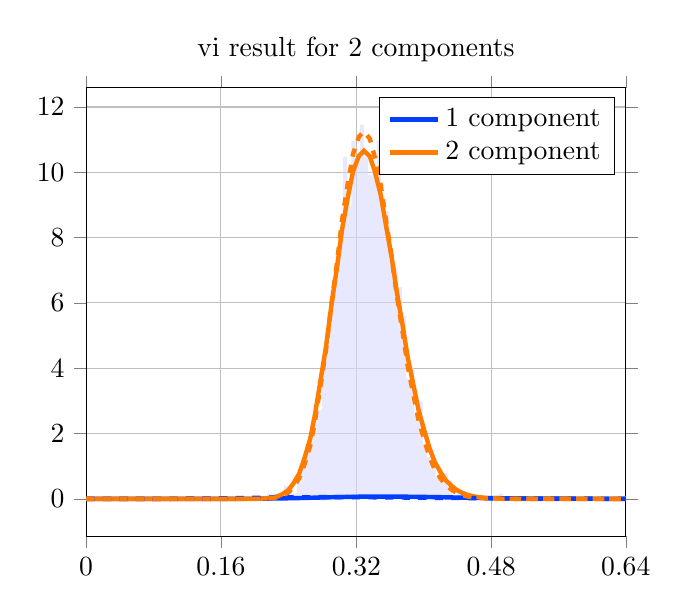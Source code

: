 \begin{tikzpicture}
\begin{axis}[title={vi result for 2 components}, yticklabel style={/pgf/number format/fixed,
            /pgf/number format/precision=3}, grid={major}, yminorgrids={true}, tick align={outside}, xtick={0.0,0.16,0.321,0.481,0.641}, xmin={0.0}, xmax={0.641}, scaled y ticks={false}]
    \addplot[ybar interval, fill={blue!15}, forget plot, opacity={0.6}, draw={none}, bar width={5.0e-6}]
        table[row sep={\\}]
        {
            \\
            0.21  0.08  \\
            0.215  0.16  \\
            0.22  0.16  \\
            0.225  0.16  \\
            0.23  0.0  \\
            0.235  0.4  \\
            0.24  0.24  \\
            0.245  0.16  \\
            0.25  0.48  \\
            0.255  0.96  \\
            0.26  1.68  \\
            0.265  1.76  \\
            0.27  2.32  \\
            0.275  2.72  \\
            0.28  4.0  \\
            0.285  4.72  \\
            0.29  6.4  \\
            0.295  6.72  \\
            0.3  8.24  \\
            0.305  10.48  \\
            0.31  8.96  \\
            0.315  10.96  \\
            0.32  10.32  \\
            0.325  11.44  \\
            0.33  10.48  \\
            0.335  9.92  \\
            0.34  10.16  \\
            0.345  10.96  \\
            0.35  8.8  \\
            0.355  8.8  \\
            0.36  7.44  \\
            0.365  7.04  \\
            0.37  6.48  \\
            0.375  5.6  \\
            0.38  3.68  \\
            0.385  4.0  \\
            0.39  2.56  \\
            0.395  2.96  \\
            0.4  1.68  \\
            0.405  1.28  \\
            0.41  1.04  \\
            0.415  0.64  \\
            0.42  0.56  \\
            0.425  0.8  \\
            0.43  0.56  \\
            0.435  0.08  \\
            0.44  0.32  \\
            0.445  0.16  \\
            0.45  0.0  \\
            0.455  0.0  \\
            0.46  0.0  \\
            0.465  0.08  \\
            0.47  0.0  \\
            0.475  0.0  \\
            0.48  0.08  \\
            0.485  0.0  \\
            0.49  0.16  \\
            0.495  0.0  \\
            0.5  0.0  \\
            0.505  0.0  \\
            0.51  0.0  \\
            0.515  0.0  \\
            0.52  0.08  \\
            0.525  0.0  \\
            0.53  0.0  \\
            0.535  0.0  \\
            0.54  0.0  \\
            0.545  0.0  \\
            0.55  0.0  \\
            0.555  0.0  \\
            0.56  0.0  \\
            0.565  0.0  \\
            0.57  0.0  \\
            0.575  0.0  \\
            0.58  0.0  \\
            0.585  0.0  \\
            0.59  0.0  \\
            0.595  0.0  \\
            0.6  0.0  \\
            0.605  0.0  \\
            0.61  0.0  \\
            0.615  0.0  \\
            0.62  0.0  \\
            0.625  0.0  \\
            0.63  0.0  \\
            0.635  0.0  \\
            0.64  0.08  \\
            0.645  0.0  \\
        }
        ;
    \addplot[style={{ultra thick}}, color={rgb,1:red,0.008;green,0.243;blue,1.0}]
        table[row sep={\\}]
        {
            \\
            0.0  0.0  \\
            0.006  1.195e-29  \\
            0.013  1.934e-23  \\
            0.019  7.057e-20  \\
            0.026  2.123e-17  \\
            0.032  1.627e-15  \\
            0.039  5.253e-14  \\
            0.045  9.336e-13  \\
            0.052  1.072e-11  \\
            0.058  8.816e-11  \\
            0.065  5.573e-10  \\
            0.071  2.847e-9  \\
            0.078  1.22e-8  \\
            0.084  4.511e-8  \\
            0.091  1.471e-7  \\
            0.097  4.303e-7  \\
            0.104  1.145e-6  \\
            0.11  2.807e-6  \\
            0.117  6.39e-6  \\
            0.123  1.363e-5  \\
            0.13  2.74e-5  \\
            0.136  5.224e-5  \\
            0.142  9.494e-5  \\
            0.149  0.0  \\
            0.155  0.0  \\
            0.162  0.0  \\
            0.168  0.001  \\
            0.175  0.001  \\
            0.181  0.002  \\
            0.188  0.002  \\
            0.194  0.003  \\
            0.201  0.004  \\
            0.207  0.005  \\
            0.214  0.007  \\
            0.22  0.009  \\
            0.227  0.011  \\
            0.233  0.014  \\
            0.24  0.017  \\
            0.246  0.02  \\
            0.253  0.024  \\
            0.259  0.028  \\
            0.266  0.032  \\
            0.272  0.036  \\
            0.278  0.04  \\
            0.285  0.044  \\
            0.291  0.048  \\
            0.298  0.052  \\
            0.304  0.056  \\
            0.311  0.059  \\
            0.317  0.062  \\
            0.324  0.065  \\
            0.33  0.067  \\
            0.337  0.068  \\
            0.343  0.069  \\
            0.35  0.07  \\
            0.356  0.07  \\
            0.363  0.069  \\
            0.369  0.069  \\
            0.376  0.067  \\
            0.382  0.065  \\
            0.389  0.063  \\
            0.395  0.061  \\
            0.402  0.058  \\
            0.408  0.056  \\
            0.414  0.053  \\
            0.421  0.05  \\
            0.427  0.047  \\
            0.434  0.043  \\
            0.44  0.04  \\
            0.447  0.037  \\
            0.453  0.034  \\
            0.46  0.031  \\
            0.466  0.029  \\
            0.473  0.026  \\
            0.479  0.024  \\
            0.486  0.021  \\
            0.492  0.019  \\
            0.499  0.017  \\
            0.505  0.015  \\
            0.512  0.013  \\
            0.518  0.012  \\
            0.525  0.011  \\
            0.531  0.009  \\
            0.538  0.008  \\
            0.544  0.007  \\
            0.55  0.006  \\
            0.557  0.005  \\
            0.563  0.005  \\
            0.57  0.004  \\
            0.576  0.003  \\
            0.583  0.003  \\
            0.589  0.003  \\
            0.596  0.002  \\
            0.602  0.002  \\
            0.609  0.002  \\
            0.615  0.001  \\
            0.622  0.001  \\
            0.628  0.001  \\
            0.635  0.001  \\
            0.641  0.001  \\
        }
        ;
    \addlegendentry {1 component}
    \addplot[style={{ultra thick}}, color={rgb,1:red,1.0;green,0.486;blue,0.0}]
        table[row sep={\\}]
        {
            \\
            0.0  0.0  \\
            0.006  2.738e-102  \\
            0.013  7.151e-79  \\
            0.019  1.859e-65  \\
            0.026  3.882e-56  \\
            0.032  4.624e-49  \\
            0.039  2.098e-43  \\
            0.045  9.976e-39  \\
            0.052  9.106e-35  \\
            0.058  2.356e-31  \\
            0.065  2.255e-28  \\
            0.071  9.652e-26  \\
            0.078  2.126e-23  \\
            0.084  2.681e-21  \\
            0.091  2.102e-19  \\
            0.097  1.094e-17  \\
            0.104  3.988e-16  \\
            0.11  1.063e-14  \\
            0.117  2.145e-13  \\
            0.123  3.381e-12  \\
            0.13  4.267e-11  \\
            0.136  4.408e-10  \\
            0.142  3.797e-9  \\
            0.149  2.772e-8  \\
            0.155  1.739e-7  \\
            0.162  9.491e-7  \\
            0.168  4.558e-6  \\
            0.175  1.944e-5  \\
            0.181  7.428e-5  \\
            0.188  0.0  \\
            0.194  0.001  \\
            0.201  0.002  \\
            0.207  0.006  \\
            0.214  0.015  \\
            0.22  0.034  \\
            0.227  0.071  \\
            0.233  0.142  \\
            0.24  0.264  \\
            0.246  0.464  \\
            0.253  0.771  \\
            0.259  1.217  \\
            0.266  1.826  \\
            0.272  2.613  \\
            0.278  3.573  \\
            0.285  4.679  \\
            0.291  5.878  \\
            0.298  7.099  \\
            0.304  8.255  \\
            0.311  9.257  \\
            0.317  10.027  \\
            0.324  10.504  \\
            0.33  10.657  \\
            0.337  10.485  \\
            0.343  10.014  \\
            0.35  9.296  \\
            0.356  8.396  \\
            0.363  7.384  \\
            0.369  6.331  \\
            0.376  5.296  \\
            0.382  4.326  \\
            0.389  3.453  \\
            0.395  2.696  \\
            0.402  2.06  \\
            0.408  1.541  \\
            0.414  1.131  \\
            0.421  0.813  \\
            0.427  0.574  \\
            0.434  0.398  \\
            0.44  0.271  \\
            0.447  0.181  \\
            0.453  0.119  \\
            0.46  0.077  \\
            0.466  0.049  \\
            0.473  0.031  \\
            0.479  0.019  \\
            0.486  0.012  \\
            0.492  0.007  \\
            0.499  0.004  \\
            0.505  0.002  \\
            0.512  0.001  \\
            0.518  0.001  \\
            0.525  0.0  \\
            0.531  0.0  \\
            0.538  0.0  \\
            0.544  7.307e-5  \\
            0.55  3.917e-5  \\
            0.557  2.077e-5  \\
            0.563  1.089e-5  \\
            0.57  5.653e-6  \\
            0.576  2.904e-6  \\
            0.583  1.476e-6  \\
            0.589  7.434e-7  \\
            0.596  3.707e-7  \\
            0.602  1.831e-7  \\
            0.609  8.96e-8  \\
            0.615  4.345e-8  \\
            0.622  2.089e-8  \\
            0.628  9.953e-9  \\
            0.635  4.703e-9  \\
            0.641  2.204e-9  \\
        }
        ;
    \addlegendentry {2 component}
    \addplot[style={{ultra thick, dashed}}, color={rgb,1:red,0.008;green,0.243;blue,1.0}]
        table[row sep={\\}]
        {
            \\
            0.0  0.0  \\
            0.006  6.697e-12  \\
            0.013  1.439e-9  \\
            0.019  3.097e-8  \\
            0.026  2.597e-7  \\
            0.032  1.3e-6  \\
            0.039  4.692e-6  \\
            0.045  1.352e-5  \\
            0.052  3.304e-5  \\
            0.058  7.117e-5  \\
            0.065  0.0  \\
            0.071  0.0  \\
            0.078  0.0  \\
            0.084  0.001  \\
            0.091  0.001  \\
            0.097  0.001  \\
            0.104  0.002  \\
            0.11  0.003  \\
            0.117  0.004  \\
            0.123  0.005  \\
            0.13  0.006  \\
            0.136  0.008  \\
            0.142  0.009  \\
            0.149  0.011  \\
            0.155  0.013  \\
            0.162  0.015  \\
            0.168  0.018  \\
            0.175  0.02  \\
            0.181  0.023  \\
            0.188  0.025  \\
            0.194  0.028  \\
            0.201  0.03  \\
            0.207  0.033  \\
            0.214  0.035  \\
            0.22  0.037  \\
            0.227  0.039  \\
            0.233  0.042  \\
            0.24  0.043  \\
            0.246  0.045  \\
            0.253  0.047  \\
            0.259  0.048  \\
            0.266  0.049  \\
            0.272  0.05  \\
            0.278  0.051  \\
            0.285  0.051  \\
            0.291  0.051  \\
            0.298  0.051  \\
            0.304  0.051  \\
            0.311  0.051  \\
            0.317  0.05  \\
            0.324  0.05  \\
            0.33  0.049  \\
            0.337  0.048  \\
            0.343  0.047  \\
            0.35  0.046  \\
            0.356  0.044  \\
            0.363  0.043  \\
            0.369  0.042  \\
            0.376  0.04  \\
            0.382  0.039  \\
            0.389  0.037  \\
            0.395  0.036  \\
            0.402  0.034  \\
            0.408  0.033  \\
            0.414  0.031  \\
            0.421  0.029  \\
            0.427  0.028  \\
            0.434  0.026  \\
            0.44  0.025  \\
            0.447  0.024  \\
            0.453  0.022  \\
            0.46  0.021  \\
            0.466  0.02  \\
            0.473  0.018  \\
            0.479  0.017  \\
            0.486  0.016  \\
            0.492  0.015  \\
            0.499  0.014  \\
            0.505  0.013  \\
            0.512  0.012  \\
            0.518  0.011  \\
            0.525  0.01  \\
            0.531  0.01  \\
            0.538  0.009  \\
            0.544  0.008  \\
            0.55  0.008  \\
            0.557  0.007  \\
            0.563  0.006  \\
            0.57  0.006  \\
            0.576  0.005  \\
            0.583  0.005  \\
            0.589  0.005  \\
            0.596  0.004  \\
            0.602  0.004  \\
            0.609  0.004  \\
            0.615  0.003  \\
            0.622  0.003  \\
            0.628  0.003  \\
            0.635  0.002  \\
            0.641  0.002  \\
        }
        ;
    \addplot[style={{ultra thick, dashed}}, color={rgb,1:red,1.0;green,0.486;blue,0.0}]
        table[row sep={\\}]
        {
            \\
            0.0  0.0  \\
            0.006  1.115e-113  \\
            0.013  1.201e-87  \\
            0.019  9.825e-73  \\
            0.026  2.251e-62  \\
            0.032  1.652e-54  \\
            0.039  3.205e-48  \\
            0.045  5.066e-43  \\
            0.052  1.278e-38  \\
            0.058  7.938e-35  \\
            0.065  1.632e-31  \\
            0.071  1.372e-28  \\
            0.078  5.509e-26  \\
            0.084  1.19e-23  \\
            0.091  1.515e-21  \\
            0.097  1.224e-19  \\
            0.104  6.653e-18  \\
            0.11  2.552e-16  \\
            0.117  7.191e-15  \\
            0.123  1.539e-13  \\
            0.13  2.573e-12  \\
            0.136  3.442e-11  \\
            0.142  3.763e-10  \\
            0.149  3.422e-9  \\
            0.155  2.63e-8  \\
            0.162  1.731e-7  \\
            0.168  9.885e-7  \\
            0.175  4.947e-6  \\
            0.181  2.191e-5  \\
            0.188  8.661e-5  \\
            0.194  0.0  \\
            0.201  0.001  \\
            0.207  0.003  \\
            0.214  0.008  \\
            0.22  0.019  \\
            0.227  0.045  \\
            0.233  0.095  \\
            0.24  0.19  \\
            0.246  0.355  \\
            0.253  0.624  \\
            0.259  1.033  \\
            0.266  1.619  \\
            0.272  2.405  \\
            0.278  3.398  \\
            0.285  4.576  \\
            0.291  5.884  \\
            0.298  7.242  \\
            0.304  8.545  \\
            0.311  9.684  \\
            0.317  10.559  \\
            0.324  11.095  \\
            0.33  11.25  \\
            0.337  11.023  \\
            0.343  10.451  \\
            0.35  9.599  \\
            0.356  8.552  \\
            0.363  7.398  \\
            0.369  6.221  \\
            0.376  5.09  \\
            0.382  4.055  \\
            0.389  3.15  \\
            0.395  2.386  \\
            0.402  1.765  \\
            0.408  1.276  \\
            0.414  0.902  \\
            0.421  0.624  \\
            0.427  0.422  \\
            0.434  0.28  \\
            0.44  0.182  \\
            0.447  0.116  \\
            0.453  0.073  \\
            0.46  0.045  \\
            0.466  0.027  \\
            0.473  0.016  \\
            0.479  0.009  \\
            0.486  0.005  \\
            0.492  0.003  \\
            0.499  0.002  \\
            0.505  0.001  \\
            0.512  0.001  \\
            0.518  0.0  \\
            0.525  0.0  \\
            0.531  7.336e-5  \\
            0.538  3.755e-5  \\
            0.544  1.897e-5  \\
            0.55  9.465e-6  \\
            0.557  4.664e-6  \\
            0.563  2.271e-6  \\
            0.57  1.093e-6  \\
            0.576  5.199e-7  \\
            0.583  2.446e-7  \\
            0.589  1.138e-7  \\
            0.596  5.238e-8  \\
            0.602  2.386e-8  \\
            0.609  1.076e-8  \\
            0.615  4.8e-9  \\
            0.622  2.121e-9  \\
            0.628  9.284e-10  \\
            0.635  4.025e-10  \\
            0.641  1.729e-10  \\
        }
        ;
\end{axis}
\end{tikzpicture}
